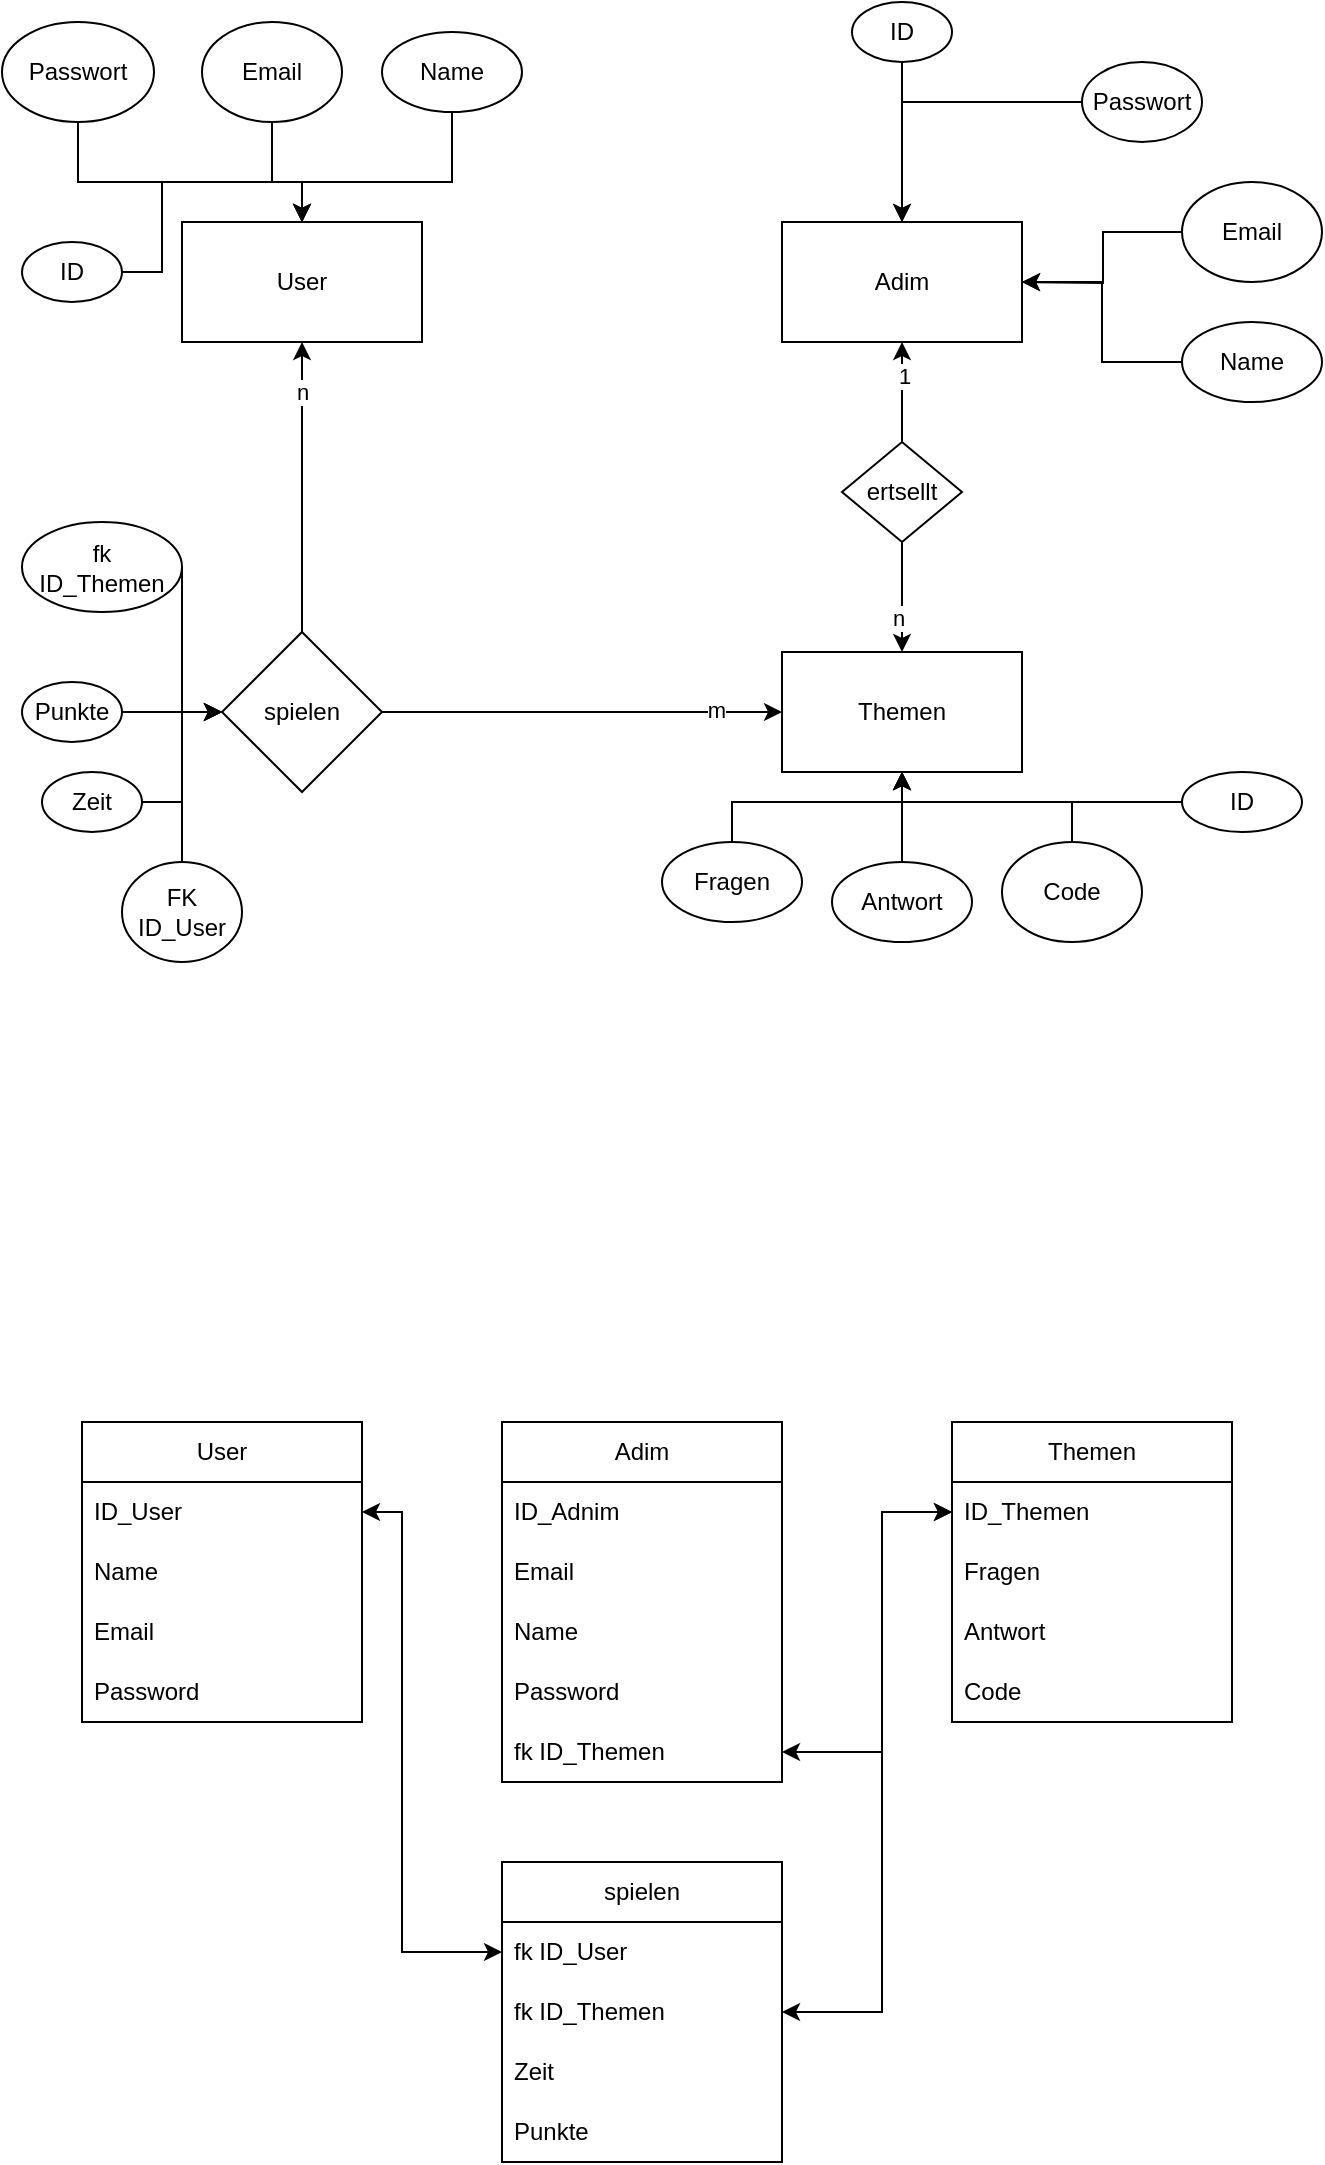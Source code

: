 <mxfile version="27.0.1">
  <diagram id="Lyj4fXgKuZo6yWd5W3F2" name="Seite-6">
    <mxGraphModel dx="876" dy="506" grid="1" gridSize="10" guides="1" tooltips="1" connect="1" arrows="1" fold="1" page="1" pageScale="1" pageWidth="827" pageHeight="1169" math="0" shadow="0">
      <root>
        <mxCell id="0" />
        <mxCell id="1" parent="0" />
        <mxCell id="HjhyAAsGIft7HQwnJ7ao-1" value="User" style="rounded=0;whiteSpace=wrap;html=1;" parent="1" vertex="1">
          <mxGeometry x="90" y="130" width="120" height="60" as="geometry" />
        </mxCell>
        <mxCell id="HjhyAAsGIft7HQwnJ7ao-2" value="Adim" style="rounded=0;whiteSpace=wrap;html=1;" parent="1" vertex="1">
          <mxGeometry x="390" y="130" width="120" height="60" as="geometry" />
        </mxCell>
        <mxCell id="HjhyAAsGIft7HQwnJ7ao-3" value="Themen" style="rounded=0;whiteSpace=wrap;html=1;" parent="1" vertex="1">
          <mxGeometry x="390" y="345" width="120" height="60" as="geometry" />
        </mxCell>
        <mxCell id="HjhyAAsGIft7HQwnJ7ao-4" value="Fragen" style="ellipse;whiteSpace=wrap;html=1;" parent="1" vertex="1">
          <mxGeometry x="330" y="440" width="70" height="40" as="geometry" />
        </mxCell>
        <mxCell id="HjhyAAsGIft7HQwnJ7ao-6" value="Antwort" style="ellipse;whiteSpace=wrap;html=1;" parent="1" vertex="1">
          <mxGeometry x="415" y="450" width="70" height="40" as="geometry" />
        </mxCell>
        <mxCell id="HjhyAAsGIft7HQwnJ7ao-7" value="Code" style="ellipse;whiteSpace=wrap;html=1;" parent="1" vertex="1">
          <mxGeometry x="500" y="440" width="70" height="50" as="geometry" />
        </mxCell>
        <mxCell id="HjhyAAsGIft7HQwnJ7ao-8" value="ID" style="ellipse;whiteSpace=wrap;html=1;" parent="1" vertex="1">
          <mxGeometry x="590" y="405" width="60" height="30" as="geometry" />
        </mxCell>
        <mxCell id="HjhyAAsGIft7HQwnJ7ao-21" style="edgeStyle=orthogonalEdgeStyle;rounded=0;orthogonalLoop=1;jettySize=auto;html=1;" parent="1" source="HjhyAAsGIft7HQwnJ7ao-9" edge="1">
          <mxGeometry relative="1" as="geometry">
            <mxPoint x="510" y="160" as="targetPoint" />
          </mxGeometry>
        </mxCell>
        <mxCell id="HjhyAAsGIft7HQwnJ7ao-9" value="Email" style="ellipse;whiteSpace=wrap;html=1;" parent="1" vertex="1">
          <mxGeometry x="590" y="110" width="70" height="50" as="geometry" />
        </mxCell>
        <mxCell id="HjhyAAsGIft7HQwnJ7ao-10" value="Email" style="ellipse;whiteSpace=wrap;html=1;" parent="1" vertex="1">
          <mxGeometry x="100" y="30" width="70" height="50" as="geometry" />
        </mxCell>
        <mxCell id="HjhyAAsGIft7HQwnJ7ao-22" style="edgeStyle=orthogonalEdgeStyle;rounded=0;orthogonalLoop=1;jettySize=auto;html=1;" parent="1" source="HjhyAAsGIft7HQwnJ7ao-11" target="HjhyAAsGIft7HQwnJ7ao-2" edge="1">
          <mxGeometry relative="1" as="geometry" />
        </mxCell>
        <mxCell id="HjhyAAsGIft7HQwnJ7ao-11" value="Passwort" style="ellipse;whiteSpace=wrap;html=1;" parent="1" vertex="1">
          <mxGeometry x="540" y="50" width="60" height="40" as="geometry" />
        </mxCell>
        <mxCell id="HjhyAAsGIft7HQwnJ7ao-26" style="edgeStyle=orthogonalEdgeStyle;rounded=0;orthogonalLoop=1;jettySize=auto;html=1;entryX=0.5;entryY=0;entryDx=0;entryDy=0;" parent="1" source="HjhyAAsGIft7HQwnJ7ao-12" target="HjhyAAsGIft7HQwnJ7ao-1" edge="1">
          <mxGeometry relative="1" as="geometry">
            <Array as="points">
              <mxPoint x="38" y="110" />
              <mxPoint x="150" y="110" />
            </Array>
          </mxGeometry>
        </mxCell>
        <mxCell id="HjhyAAsGIft7HQwnJ7ao-12" value="Passwort" style="ellipse;whiteSpace=wrap;html=1;" parent="1" vertex="1">
          <mxGeometry y="30" width="76" height="50" as="geometry" />
        </mxCell>
        <mxCell id="HjhyAAsGIft7HQwnJ7ao-20" style="edgeStyle=orthogonalEdgeStyle;rounded=0;orthogonalLoop=1;jettySize=auto;html=1;entryX=1;entryY=0.5;entryDx=0;entryDy=0;" parent="1" source="HjhyAAsGIft7HQwnJ7ao-14" target="HjhyAAsGIft7HQwnJ7ao-2" edge="1">
          <mxGeometry relative="1" as="geometry" />
        </mxCell>
        <mxCell id="HjhyAAsGIft7HQwnJ7ao-14" value="Name" style="ellipse;whiteSpace=wrap;html=1;" parent="1" vertex="1">
          <mxGeometry x="590" y="180" width="70" height="40" as="geometry" />
        </mxCell>
        <mxCell id="HjhyAAsGIft7HQwnJ7ao-15" value="Name" style="ellipse;whiteSpace=wrap;html=1;" parent="1" vertex="1">
          <mxGeometry x="190" y="35" width="70" height="40" as="geometry" />
        </mxCell>
        <mxCell id="HjhyAAsGIft7HQwnJ7ao-23" style="edgeStyle=orthogonalEdgeStyle;rounded=0;orthogonalLoop=1;jettySize=auto;html=1;entryX=0.5;entryY=0;entryDx=0;entryDy=0;" parent="1" source="HjhyAAsGIft7HQwnJ7ao-17" target="HjhyAAsGIft7HQwnJ7ao-2" edge="1">
          <mxGeometry relative="1" as="geometry" />
        </mxCell>
        <mxCell id="HjhyAAsGIft7HQwnJ7ao-17" value="ID" style="ellipse;whiteSpace=wrap;html=1;" parent="1" vertex="1">
          <mxGeometry x="425" y="20" width="50" height="30" as="geometry" />
        </mxCell>
        <mxCell id="HjhyAAsGIft7HQwnJ7ao-27" style="edgeStyle=orthogonalEdgeStyle;rounded=0;orthogonalLoop=1;jettySize=auto;html=1;entryX=0.5;entryY=0;entryDx=0;entryDy=0;" parent="1" source="HjhyAAsGIft7HQwnJ7ao-18" target="HjhyAAsGIft7HQwnJ7ao-1" edge="1">
          <mxGeometry relative="1" as="geometry" />
        </mxCell>
        <mxCell id="HjhyAAsGIft7HQwnJ7ao-18" value="ID" style="ellipse;whiteSpace=wrap;html=1;" parent="1" vertex="1">
          <mxGeometry x="10" y="140" width="50" height="30" as="geometry" />
        </mxCell>
        <mxCell id="HjhyAAsGIft7HQwnJ7ao-19" value="ertsellt" style="rhombus;whiteSpace=wrap;html=1;" parent="1" vertex="1">
          <mxGeometry x="420" y="240" width="60" height="50" as="geometry" />
        </mxCell>
        <mxCell id="ABpI-0azfbfUwNl5UVDg-4" value="" style="endArrow=classic;html=1;rounded=0;exitX=0.5;exitY=0;exitDx=0;exitDy=0;entryX=0.5;entryY=1;entryDx=0;entryDy=0;" edge="1" parent="1" source="HjhyAAsGIft7HQwnJ7ao-6" target="HjhyAAsGIft7HQwnJ7ao-3">
          <mxGeometry width="50" height="50" relative="1" as="geometry">
            <mxPoint x="400" y="290" as="sourcePoint" />
            <mxPoint x="450" y="390" as="targetPoint" />
          </mxGeometry>
        </mxCell>
        <mxCell id="ABpI-0azfbfUwNl5UVDg-5" value="" style="endArrow=classic;html=1;rounded=0;exitX=0.5;exitY=0;exitDx=0;exitDy=0;entryX=0.5;entryY=1;entryDx=0;entryDy=0;" edge="1" parent="1" source="HjhyAAsGIft7HQwnJ7ao-7" target="HjhyAAsGIft7HQwnJ7ao-3">
          <mxGeometry width="50" height="50" relative="1" as="geometry">
            <mxPoint x="400" y="290" as="sourcePoint" />
            <mxPoint x="450" y="240" as="targetPoint" />
            <Array as="points">
              <mxPoint x="535" y="420" />
              <mxPoint x="450" y="420" />
            </Array>
          </mxGeometry>
        </mxCell>
        <mxCell id="ABpI-0azfbfUwNl5UVDg-7" value="" style="endArrow=classic;html=1;rounded=0;exitX=0;exitY=0.5;exitDx=0;exitDy=0;entryX=0.5;entryY=1;entryDx=0;entryDy=0;" edge="1" parent="1" source="HjhyAAsGIft7HQwnJ7ao-8" target="HjhyAAsGIft7HQwnJ7ao-3">
          <mxGeometry width="50" height="50" relative="1" as="geometry">
            <mxPoint x="400" y="290" as="sourcePoint" />
            <mxPoint x="450" y="240" as="targetPoint" />
            <Array as="points">
              <mxPoint x="450" y="420" />
            </Array>
          </mxGeometry>
        </mxCell>
        <mxCell id="ABpI-0azfbfUwNl5UVDg-8" value="" style="endArrow=classic;html=1;rounded=0;exitX=0.5;exitY=1;exitDx=0;exitDy=0;entryX=0.5;entryY=0;entryDx=0;entryDy=0;" edge="1" parent="1" source="HjhyAAsGIft7HQwnJ7ao-10" target="HjhyAAsGIft7HQwnJ7ao-1">
          <mxGeometry width="50" height="50" relative="1" as="geometry">
            <mxPoint x="400" y="290" as="sourcePoint" />
            <mxPoint x="450" y="240" as="targetPoint" />
            <Array as="points">
              <mxPoint x="135" y="110" />
              <mxPoint x="150" y="110" />
            </Array>
          </mxGeometry>
        </mxCell>
        <mxCell id="ABpI-0azfbfUwNl5UVDg-9" value="" style="endArrow=classic;html=1;rounded=0;exitX=0.5;exitY=1;exitDx=0;exitDy=0;entryX=0.5;entryY=0;entryDx=0;entryDy=0;" edge="1" parent="1" source="HjhyAAsGIft7HQwnJ7ao-15" target="HjhyAAsGIft7HQwnJ7ao-1">
          <mxGeometry width="50" height="50" relative="1" as="geometry">
            <mxPoint x="400" y="290" as="sourcePoint" />
            <mxPoint x="450" y="240" as="targetPoint" />
            <Array as="points">
              <mxPoint x="225" y="110" />
              <mxPoint x="150" y="110" />
            </Array>
          </mxGeometry>
        </mxCell>
        <mxCell id="ABpI-0azfbfUwNl5UVDg-10" value="" style="endArrow=classic;html=1;rounded=0;exitX=0.5;exitY=0;exitDx=0;exitDy=0;entryX=0.5;entryY=1;entryDx=0;entryDy=0;" edge="1" parent="1" source="HjhyAAsGIft7HQwnJ7ao-19" target="HjhyAAsGIft7HQwnJ7ao-2">
          <mxGeometry width="50" height="50" relative="1" as="geometry">
            <mxPoint x="400" y="280" as="sourcePoint" />
            <mxPoint x="450" y="230" as="targetPoint" />
          </mxGeometry>
        </mxCell>
        <mxCell id="ABpI-0azfbfUwNl5UVDg-13" value="1" style="edgeLabel;html=1;align=center;verticalAlign=middle;resizable=0;points=[];" vertex="1" connectable="0" parent="ABpI-0azfbfUwNl5UVDg-10">
          <mxGeometry x="0.322" y="-1" relative="1" as="geometry">
            <mxPoint as="offset" />
          </mxGeometry>
        </mxCell>
        <mxCell id="ABpI-0azfbfUwNl5UVDg-11" value="" style="endArrow=classic;html=1;rounded=0;exitX=0.5;exitY=1;exitDx=0;exitDy=0;entryX=0.5;entryY=0;entryDx=0;entryDy=0;" edge="1" parent="1" source="HjhyAAsGIft7HQwnJ7ao-19" target="HjhyAAsGIft7HQwnJ7ao-3">
          <mxGeometry width="50" height="50" relative="1" as="geometry">
            <mxPoint x="400" y="280" as="sourcePoint" />
            <mxPoint x="450" y="230" as="targetPoint" />
          </mxGeometry>
        </mxCell>
        <mxCell id="ABpI-0azfbfUwNl5UVDg-12" value="n" style="edgeLabel;html=1;align=center;verticalAlign=middle;resizable=0;points=[];" vertex="1" connectable="0" parent="ABpI-0azfbfUwNl5UVDg-11">
          <mxGeometry x="0.377" y="-2" relative="1" as="geometry">
            <mxPoint as="offset" />
          </mxGeometry>
        </mxCell>
        <mxCell id="ABpI-0azfbfUwNl5UVDg-14" value="" style="endArrow=classic;html=1;rounded=0;exitX=0.5;exitY=0;exitDx=0;exitDy=0;entryX=0.5;entryY=1;entryDx=0;entryDy=0;" edge="1" parent="1" source="HjhyAAsGIft7HQwnJ7ao-4" target="HjhyAAsGIft7HQwnJ7ao-3">
          <mxGeometry width="50" height="50" relative="1" as="geometry">
            <mxPoint x="400" y="280" as="sourcePoint" />
            <mxPoint x="450" y="230" as="targetPoint" />
            <Array as="points">
              <mxPoint x="365" y="420" />
              <mxPoint x="450" y="420" />
            </Array>
          </mxGeometry>
        </mxCell>
        <mxCell id="ABpI-0azfbfUwNl5UVDg-20" value="spielen" style="rhombus;whiteSpace=wrap;html=1;" vertex="1" parent="1">
          <mxGeometry x="110" y="335" width="80" height="80" as="geometry" />
        </mxCell>
        <mxCell id="ABpI-0azfbfUwNl5UVDg-21" value="" style="endArrow=classic;html=1;rounded=0;entryX=0.5;entryY=1;entryDx=0;entryDy=0;exitX=0.5;exitY=0;exitDx=0;exitDy=0;" edge="1" parent="1" source="ABpI-0azfbfUwNl5UVDg-20" target="HjhyAAsGIft7HQwnJ7ao-1">
          <mxGeometry width="50" height="50" relative="1" as="geometry">
            <mxPoint x="190" y="290" as="sourcePoint" />
            <mxPoint x="450" y="230" as="targetPoint" />
          </mxGeometry>
        </mxCell>
        <mxCell id="ABpI-0azfbfUwNl5UVDg-23" value="n" style="edgeLabel;html=1;align=center;verticalAlign=middle;resizable=0;points=[];" vertex="1" connectable="0" parent="ABpI-0azfbfUwNl5UVDg-21">
          <mxGeometry x="0.653" relative="1" as="geometry">
            <mxPoint as="offset" />
          </mxGeometry>
        </mxCell>
        <mxCell id="ABpI-0azfbfUwNl5UVDg-22" value="" style="endArrow=classic;html=1;rounded=0;exitX=1;exitY=0.5;exitDx=0;exitDy=0;entryX=0;entryY=0.5;entryDx=0;entryDy=0;" edge="1" parent="1" source="ABpI-0azfbfUwNl5UVDg-20" target="HjhyAAsGIft7HQwnJ7ao-3">
          <mxGeometry width="50" height="50" relative="1" as="geometry">
            <mxPoint x="400" y="280" as="sourcePoint" />
            <mxPoint x="450" y="230" as="targetPoint" />
          </mxGeometry>
        </mxCell>
        <mxCell id="ABpI-0azfbfUwNl5UVDg-24" value="m" style="edgeLabel;html=1;align=center;verticalAlign=middle;resizable=0;points=[];" vertex="1" connectable="0" parent="ABpI-0azfbfUwNl5UVDg-22">
          <mxGeometry x="0.667" y="1" relative="1" as="geometry">
            <mxPoint as="offset" />
          </mxGeometry>
        </mxCell>
        <mxCell id="ABpI-0azfbfUwNl5UVDg-25" value="Punkte" style="ellipse;whiteSpace=wrap;html=1;" vertex="1" parent="1">
          <mxGeometry x="10" y="360" width="50" height="30" as="geometry" />
        </mxCell>
        <mxCell id="ABpI-0azfbfUwNl5UVDg-26" value="Zeit" style="ellipse;whiteSpace=wrap;html=1;" vertex="1" parent="1">
          <mxGeometry x="20" y="405" width="50" height="30" as="geometry" />
        </mxCell>
        <mxCell id="ABpI-0azfbfUwNl5UVDg-27" value="FK ID_User" style="ellipse;whiteSpace=wrap;html=1;" vertex="1" parent="1">
          <mxGeometry x="60" y="450" width="60" height="50" as="geometry" />
        </mxCell>
        <mxCell id="ABpI-0azfbfUwNl5UVDg-29" value="" style="endArrow=classic;html=1;rounded=0;exitX=1;exitY=0.5;exitDx=0;exitDy=0;entryX=0;entryY=0.5;entryDx=0;entryDy=0;" edge="1" parent="1" source="ABpI-0azfbfUwNl5UVDg-25" target="ABpI-0azfbfUwNl5UVDg-20">
          <mxGeometry width="50" height="50" relative="1" as="geometry">
            <mxPoint x="400" y="280" as="sourcePoint" />
            <mxPoint x="450" y="230" as="targetPoint" />
          </mxGeometry>
        </mxCell>
        <mxCell id="ABpI-0azfbfUwNl5UVDg-30" value="" style="endArrow=classic;html=1;rounded=0;exitX=1;exitY=0.5;exitDx=0;exitDy=0;entryX=0;entryY=0.5;entryDx=0;entryDy=0;" edge="1" parent="1" source="ABpI-0azfbfUwNl5UVDg-26" target="ABpI-0azfbfUwNl5UVDg-20">
          <mxGeometry width="50" height="50" relative="1" as="geometry">
            <mxPoint x="400" y="280" as="sourcePoint" />
            <mxPoint x="450" y="230" as="targetPoint" />
            <Array as="points">
              <mxPoint x="90" y="420" />
              <mxPoint x="90" y="375" />
            </Array>
          </mxGeometry>
        </mxCell>
        <mxCell id="ABpI-0azfbfUwNl5UVDg-31" value="" style="endArrow=classic;html=1;rounded=0;exitX=0.5;exitY=0;exitDx=0;exitDy=0;entryX=0;entryY=0.5;entryDx=0;entryDy=0;" edge="1" parent="1" source="ABpI-0azfbfUwNl5UVDg-27" target="ABpI-0azfbfUwNl5UVDg-20">
          <mxGeometry width="50" height="50" relative="1" as="geometry">
            <mxPoint x="400" y="280" as="sourcePoint" />
            <mxPoint x="450" y="230" as="targetPoint" />
            <Array as="points">
              <mxPoint x="90" y="375" />
            </Array>
          </mxGeometry>
        </mxCell>
        <mxCell id="ABpI-0azfbfUwNl5UVDg-32" value="fk&lt;div&gt;ID_Themen&lt;/div&gt;" style="ellipse;whiteSpace=wrap;html=1;" vertex="1" parent="1">
          <mxGeometry x="10" y="280" width="80" height="45" as="geometry" />
        </mxCell>
        <mxCell id="ABpI-0azfbfUwNl5UVDg-33" value="" style="endArrow=classic;html=1;rounded=0;exitX=1;exitY=0.5;exitDx=0;exitDy=0;entryX=0;entryY=0.5;entryDx=0;entryDy=0;" edge="1" parent="1" source="ABpI-0azfbfUwNl5UVDg-32" target="ABpI-0azfbfUwNl5UVDg-20">
          <mxGeometry width="50" height="50" relative="1" as="geometry">
            <mxPoint x="400" y="280" as="sourcePoint" />
            <mxPoint x="450" y="230" as="targetPoint" />
            <Array as="points">
              <mxPoint x="90" y="375" />
            </Array>
          </mxGeometry>
        </mxCell>
        <mxCell id="ABpI-0azfbfUwNl5UVDg-34" value="User" style="swimlane;fontStyle=0;childLayout=stackLayout;horizontal=1;startSize=30;horizontalStack=0;resizeParent=1;resizeParentMax=0;resizeLast=0;collapsible=1;marginBottom=0;whiteSpace=wrap;html=1;" vertex="1" parent="1">
          <mxGeometry x="40" y="730" width="140" height="150" as="geometry" />
        </mxCell>
        <mxCell id="ABpI-0azfbfUwNl5UVDg-35" value="ID_User" style="text;strokeColor=none;fillColor=none;align=left;verticalAlign=middle;spacingLeft=4;spacingRight=4;overflow=hidden;points=[[0,0.5],[1,0.5]];portConstraint=eastwest;rotatable=0;whiteSpace=wrap;html=1;" vertex="1" parent="ABpI-0azfbfUwNl5UVDg-34">
          <mxGeometry y="30" width="140" height="30" as="geometry" />
        </mxCell>
        <mxCell id="ABpI-0azfbfUwNl5UVDg-36" value="Name" style="text;strokeColor=none;fillColor=none;align=left;verticalAlign=middle;spacingLeft=4;spacingRight=4;overflow=hidden;points=[[0,0.5],[1,0.5]];portConstraint=eastwest;rotatable=0;whiteSpace=wrap;html=1;" vertex="1" parent="ABpI-0azfbfUwNl5UVDg-34">
          <mxGeometry y="60" width="140" height="30" as="geometry" />
        </mxCell>
        <mxCell id="ABpI-0azfbfUwNl5UVDg-37" value="Email" style="text;strokeColor=none;fillColor=none;align=left;verticalAlign=middle;spacingLeft=4;spacingRight=4;overflow=hidden;points=[[0,0.5],[1,0.5]];portConstraint=eastwest;rotatable=0;whiteSpace=wrap;html=1;" vertex="1" parent="ABpI-0azfbfUwNl5UVDg-34">
          <mxGeometry y="90" width="140" height="30" as="geometry" />
        </mxCell>
        <mxCell id="ABpI-0azfbfUwNl5UVDg-38" value="Password" style="text;strokeColor=none;fillColor=none;align=left;verticalAlign=middle;spacingLeft=4;spacingRight=4;overflow=hidden;points=[[0,0.5],[1,0.5]];portConstraint=eastwest;rotatable=0;whiteSpace=wrap;html=1;" vertex="1" parent="ABpI-0azfbfUwNl5UVDg-34">
          <mxGeometry y="120" width="140" height="30" as="geometry" />
        </mxCell>
        <mxCell id="ABpI-0azfbfUwNl5UVDg-39" value="Adim" style="swimlane;fontStyle=0;childLayout=stackLayout;horizontal=1;startSize=30;horizontalStack=0;resizeParent=1;resizeParentMax=0;resizeLast=0;collapsible=1;marginBottom=0;whiteSpace=wrap;html=1;" vertex="1" parent="1">
          <mxGeometry x="250" y="730" width="140" height="180" as="geometry" />
        </mxCell>
        <mxCell id="ABpI-0azfbfUwNl5UVDg-40" value="ID_Adnim" style="text;strokeColor=none;fillColor=none;align=left;verticalAlign=middle;spacingLeft=4;spacingRight=4;overflow=hidden;points=[[0,0.5],[1,0.5]];portConstraint=eastwest;rotatable=0;whiteSpace=wrap;html=1;" vertex="1" parent="ABpI-0azfbfUwNl5UVDg-39">
          <mxGeometry y="30" width="140" height="30" as="geometry" />
        </mxCell>
        <mxCell id="ABpI-0azfbfUwNl5UVDg-41" value="Email" style="text;strokeColor=none;fillColor=none;align=left;verticalAlign=middle;spacingLeft=4;spacingRight=4;overflow=hidden;points=[[0,0.5],[1,0.5]];portConstraint=eastwest;rotatable=0;whiteSpace=wrap;html=1;" vertex="1" parent="ABpI-0azfbfUwNl5UVDg-39">
          <mxGeometry y="60" width="140" height="30" as="geometry" />
        </mxCell>
        <mxCell id="ABpI-0azfbfUwNl5UVDg-42" value="Name" style="text;strokeColor=none;fillColor=none;align=left;verticalAlign=middle;spacingLeft=4;spacingRight=4;overflow=hidden;points=[[0,0.5],[1,0.5]];portConstraint=eastwest;rotatable=0;whiteSpace=wrap;html=1;" vertex="1" parent="ABpI-0azfbfUwNl5UVDg-39">
          <mxGeometry y="90" width="140" height="30" as="geometry" />
        </mxCell>
        <mxCell id="ABpI-0azfbfUwNl5UVDg-43" value="Password" style="text;strokeColor=none;fillColor=none;align=left;verticalAlign=middle;spacingLeft=4;spacingRight=4;overflow=hidden;points=[[0,0.5],[1,0.5]];portConstraint=eastwest;rotatable=0;whiteSpace=wrap;html=1;" vertex="1" parent="ABpI-0azfbfUwNl5UVDg-39">
          <mxGeometry y="120" width="140" height="30" as="geometry" />
        </mxCell>
        <mxCell id="ABpI-0azfbfUwNl5UVDg-54" value="fk ID_Themen" style="text;strokeColor=none;fillColor=none;align=left;verticalAlign=middle;spacingLeft=4;spacingRight=4;overflow=hidden;points=[[0,0.5],[1,0.5]];portConstraint=eastwest;rotatable=0;whiteSpace=wrap;html=1;" vertex="1" parent="ABpI-0azfbfUwNl5UVDg-39">
          <mxGeometry y="150" width="140" height="30" as="geometry" />
        </mxCell>
        <mxCell id="ABpI-0azfbfUwNl5UVDg-44" value="Themen" style="swimlane;fontStyle=0;childLayout=stackLayout;horizontal=1;startSize=30;horizontalStack=0;resizeParent=1;resizeParentMax=0;resizeLast=0;collapsible=1;marginBottom=0;whiteSpace=wrap;html=1;" vertex="1" parent="1">
          <mxGeometry x="475" y="730" width="140" height="150" as="geometry" />
        </mxCell>
        <mxCell id="ABpI-0azfbfUwNl5UVDg-45" value="ID_Themen" style="text;strokeColor=none;fillColor=none;align=left;verticalAlign=middle;spacingLeft=4;spacingRight=4;overflow=hidden;points=[[0,0.5],[1,0.5]];portConstraint=eastwest;rotatable=0;whiteSpace=wrap;html=1;" vertex="1" parent="ABpI-0azfbfUwNl5UVDg-44">
          <mxGeometry y="30" width="140" height="30" as="geometry" />
        </mxCell>
        <mxCell id="ABpI-0azfbfUwNl5UVDg-46" value="Fragen" style="text;strokeColor=none;fillColor=none;align=left;verticalAlign=middle;spacingLeft=4;spacingRight=4;overflow=hidden;points=[[0,0.5],[1,0.5]];portConstraint=eastwest;rotatable=0;whiteSpace=wrap;html=1;" vertex="1" parent="ABpI-0azfbfUwNl5UVDg-44">
          <mxGeometry y="60" width="140" height="30" as="geometry" />
        </mxCell>
        <mxCell id="ABpI-0azfbfUwNl5UVDg-47" value="Antwort" style="text;strokeColor=none;fillColor=none;align=left;verticalAlign=middle;spacingLeft=4;spacingRight=4;overflow=hidden;points=[[0,0.5],[1,0.5]];portConstraint=eastwest;rotatable=0;whiteSpace=wrap;html=1;" vertex="1" parent="ABpI-0azfbfUwNl5UVDg-44">
          <mxGeometry y="90" width="140" height="30" as="geometry" />
        </mxCell>
        <mxCell id="ABpI-0azfbfUwNl5UVDg-48" value="Code" style="text;strokeColor=none;fillColor=none;align=left;verticalAlign=middle;spacingLeft=4;spacingRight=4;overflow=hidden;points=[[0,0.5],[1,0.5]];portConstraint=eastwest;rotatable=0;whiteSpace=wrap;html=1;" vertex="1" parent="ABpI-0azfbfUwNl5UVDg-44">
          <mxGeometry y="120" width="140" height="30" as="geometry" />
        </mxCell>
        <mxCell id="ABpI-0azfbfUwNl5UVDg-49" value="spielen" style="swimlane;fontStyle=0;childLayout=stackLayout;horizontal=1;startSize=30;horizontalStack=0;resizeParent=1;resizeParentMax=0;resizeLast=0;collapsible=1;marginBottom=0;whiteSpace=wrap;html=1;" vertex="1" parent="1">
          <mxGeometry x="250" y="950" width="140" height="150" as="geometry" />
        </mxCell>
        <mxCell id="ABpI-0azfbfUwNl5UVDg-50" value="fk ID_User" style="text;strokeColor=none;fillColor=none;align=left;verticalAlign=middle;spacingLeft=4;spacingRight=4;overflow=hidden;points=[[0,0.5],[1,0.5]];portConstraint=eastwest;rotatable=0;whiteSpace=wrap;html=1;" vertex="1" parent="ABpI-0azfbfUwNl5UVDg-49">
          <mxGeometry y="30" width="140" height="30" as="geometry" />
        </mxCell>
        <mxCell id="ABpI-0azfbfUwNl5UVDg-51" value="fk ID_Themen" style="text;strokeColor=none;fillColor=none;align=left;verticalAlign=middle;spacingLeft=4;spacingRight=4;overflow=hidden;points=[[0,0.5],[1,0.5]];portConstraint=eastwest;rotatable=0;whiteSpace=wrap;html=1;" vertex="1" parent="ABpI-0azfbfUwNl5UVDg-49">
          <mxGeometry y="60" width="140" height="30" as="geometry" />
        </mxCell>
        <mxCell id="ABpI-0azfbfUwNl5UVDg-52" value="Zeit" style="text;strokeColor=none;fillColor=none;align=left;verticalAlign=middle;spacingLeft=4;spacingRight=4;overflow=hidden;points=[[0,0.5],[1,0.5]];portConstraint=eastwest;rotatable=0;whiteSpace=wrap;html=1;" vertex="1" parent="ABpI-0azfbfUwNl5UVDg-49">
          <mxGeometry y="90" width="140" height="30" as="geometry" />
        </mxCell>
        <mxCell id="ABpI-0azfbfUwNl5UVDg-53" value="Punkte" style="text;strokeColor=none;fillColor=none;align=left;verticalAlign=middle;spacingLeft=4;spacingRight=4;overflow=hidden;points=[[0,0.5],[1,0.5]];portConstraint=eastwest;rotatable=0;whiteSpace=wrap;html=1;" vertex="1" parent="ABpI-0azfbfUwNl5UVDg-49">
          <mxGeometry y="120" width="140" height="30" as="geometry" />
        </mxCell>
        <mxCell id="ABpI-0azfbfUwNl5UVDg-57" value="" style="endArrow=classic;startArrow=classic;html=1;rounded=0;exitX=1;exitY=0.5;exitDx=0;exitDy=0;entryX=0;entryY=0.5;entryDx=0;entryDy=0;" edge="1" parent="1" source="ABpI-0azfbfUwNl5UVDg-35" target="ABpI-0azfbfUwNl5UVDg-50">
          <mxGeometry width="50" height="50" relative="1" as="geometry">
            <mxPoint x="200" y="960" as="sourcePoint" />
            <mxPoint x="250" y="910" as="targetPoint" />
            <Array as="points">
              <mxPoint x="200" y="775" />
              <mxPoint x="200" y="995" />
            </Array>
          </mxGeometry>
        </mxCell>
        <mxCell id="ABpI-0azfbfUwNl5UVDg-58" value="" style="endArrow=classic;startArrow=classic;html=1;rounded=0;exitX=0;exitY=0.5;exitDx=0;exitDy=0;entryX=1;entryY=0.5;entryDx=0;entryDy=0;" edge="1" parent="1" source="ABpI-0azfbfUwNl5UVDg-45" target="ABpI-0azfbfUwNl5UVDg-51">
          <mxGeometry width="50" height="50" relative="1" as="geometry">
            <mxPoint x="200" y="960" as="sourcePoint" />
            <mxPoint x="250" y="910" as="targetPoint" />
            <Array as="points">
              <mxPoint x="440" y="775" />
              <mxPoint x="440" y="1025" />
            </Array>
          </mxGeometry>
        </mxCell>
        <mxCell id="ABpI-0azfbfUwNl5UVDg-59" value="" style="endArrow=classic;startArrow=classic;html=1;rounded=0;entryX=0;entryY=0.5;entryDx=0;entryDy=0;exitX=1;exitY=0.5;exitDx=0;exitDy=0;" edge="1" parent="1" source="ABpI-0azfbfUwNl5UVDg-54" target="ABpI-0azfbfUwNl5UVDg-45">
          <mxGeometry width="50" height="50" relative="1" as="geometry">
            <mxPoint x="200" y="960" as="sourcePoint" />
            <mxPoint x="250" y="910" as="targetPoint" />
            <Array as="points">
              <mxPoint x="440" y="895" />
              <mxPoint x="440" y="775" />
            </Array>
          </mxGeometry>
        </mxCell>
      </root>
    </mxGraphModel>
  </diagram>
</mxfile>
